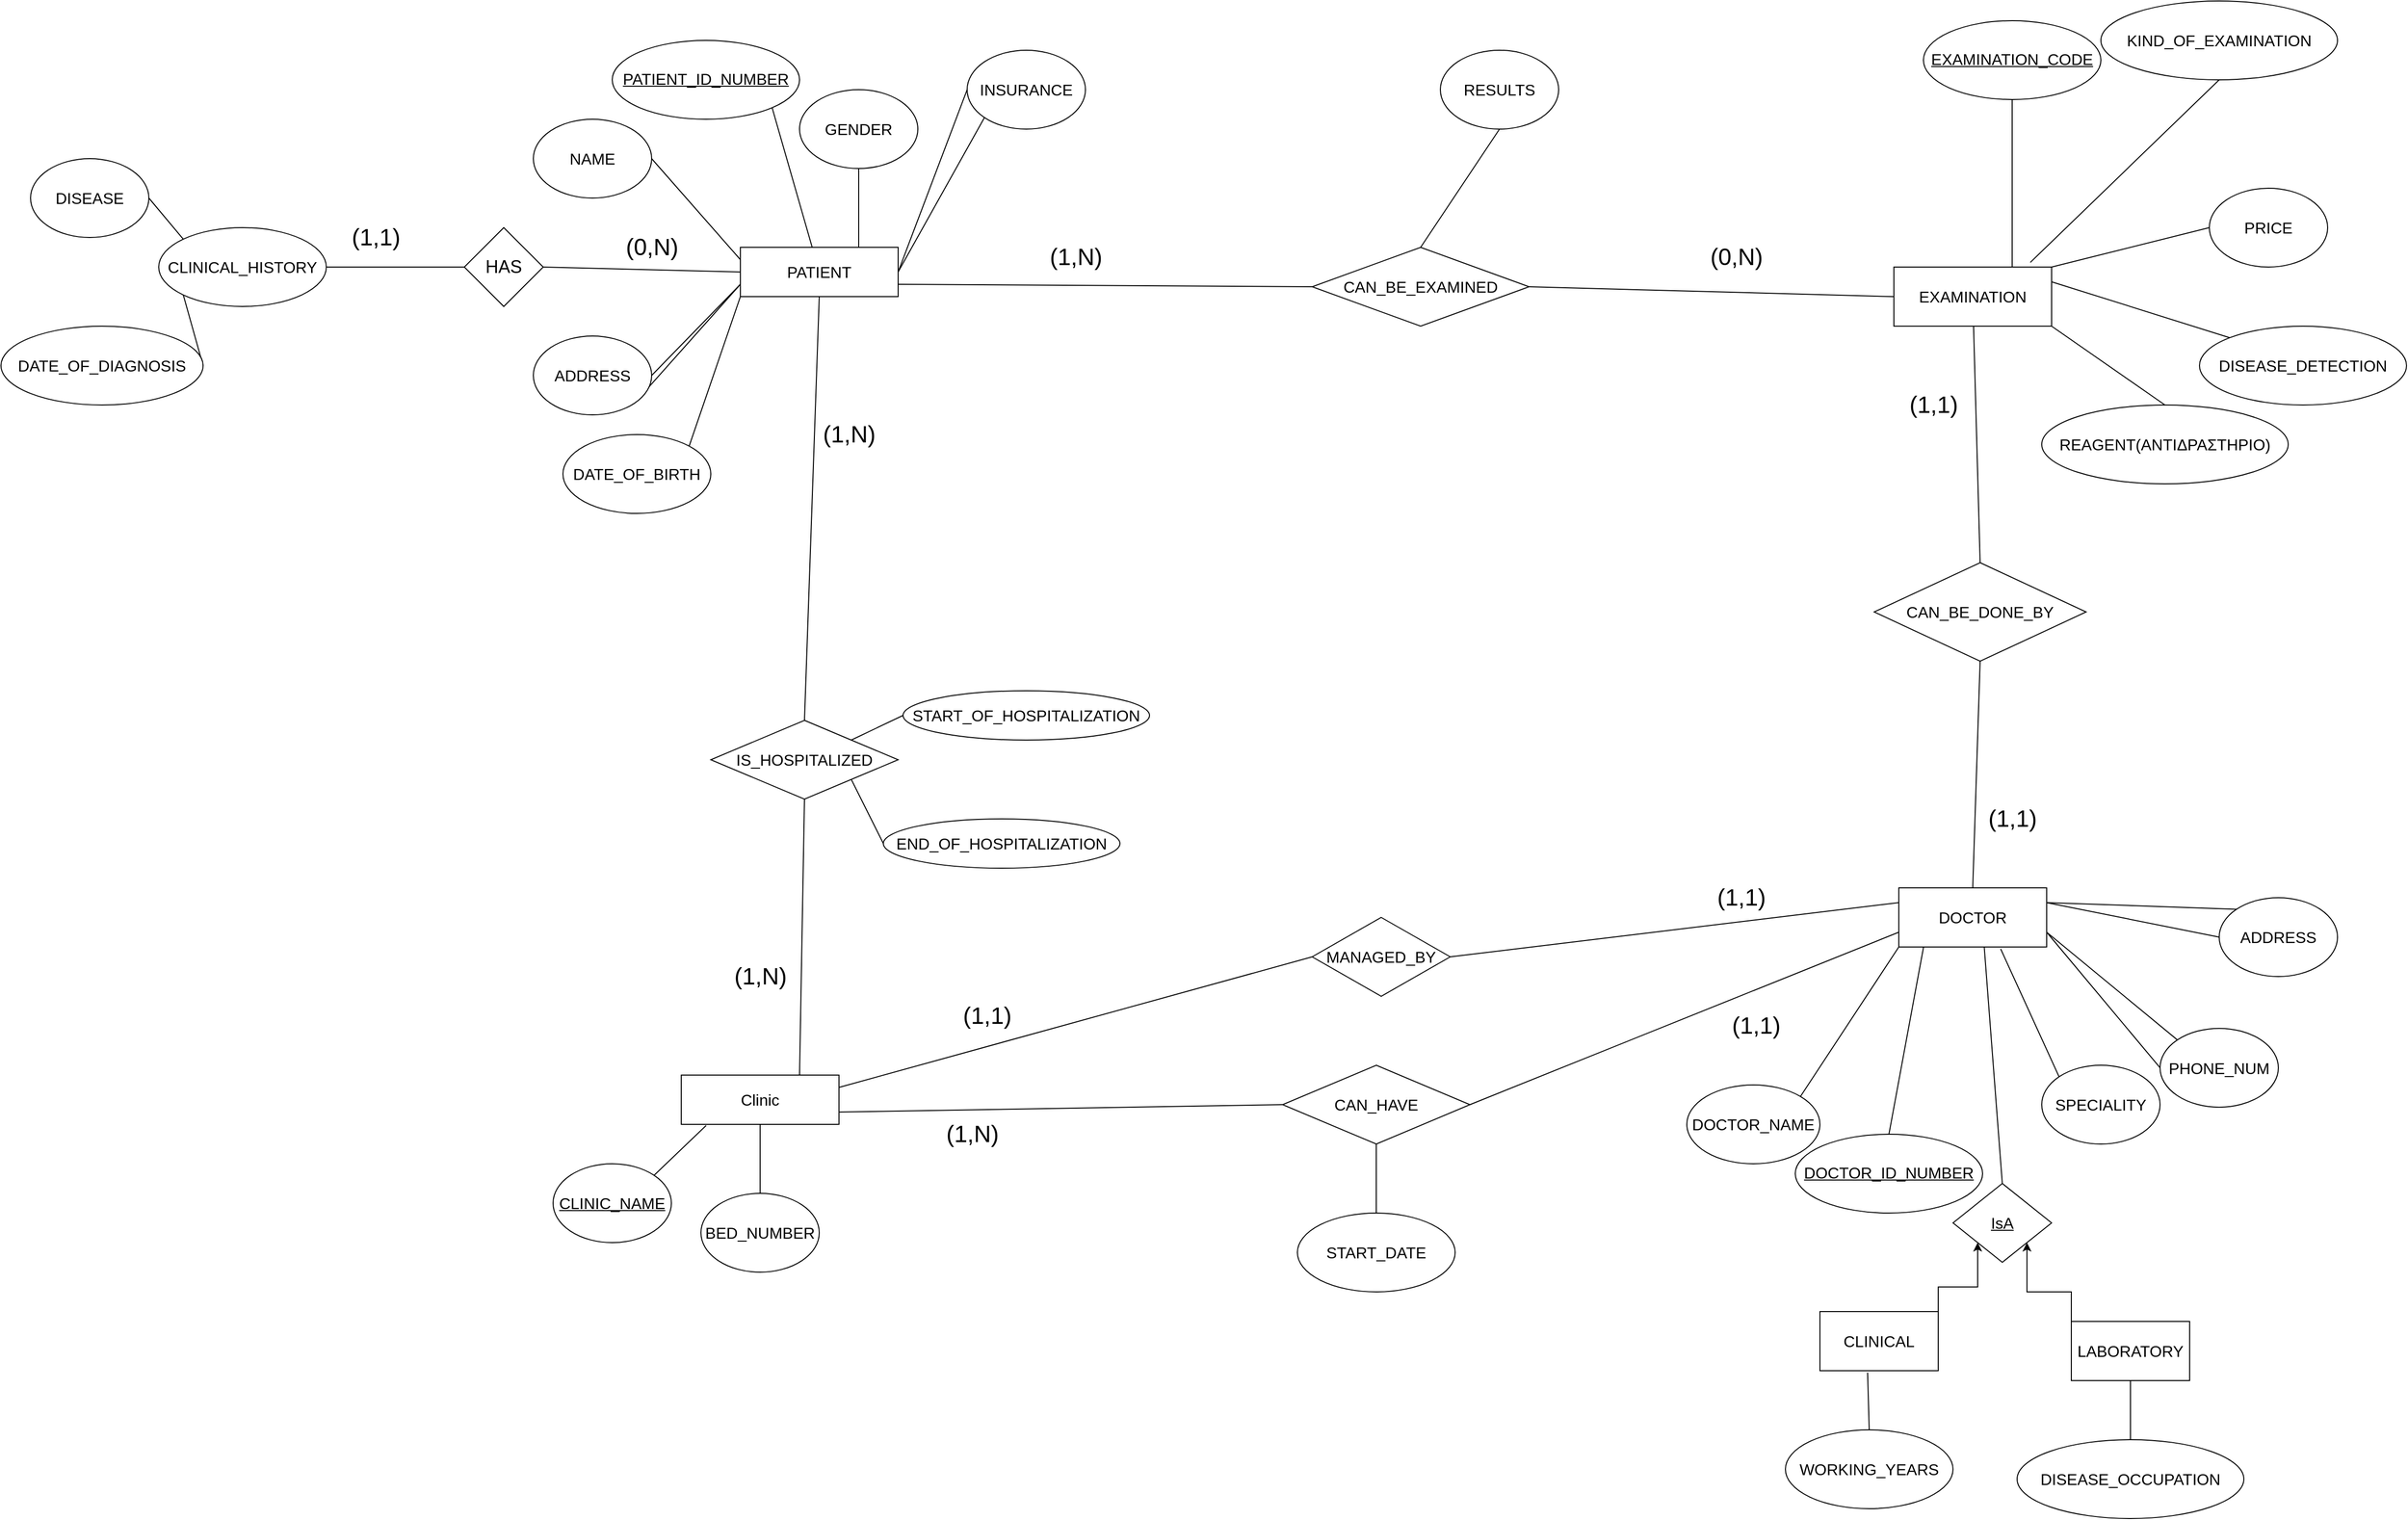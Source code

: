 <mxfile version="14.4.3" type="device"><diagram id="C5RBs43oDa-KdzZeNtuy" name="Page-1"><mxGraphModel dx="1014" dy="600" grid="1" gridSize="10" guides="1" tooltips="1" connect="1" arrows="1" fold="1" page="1" pageScale="1" pageWidth="3300" pageHeight="4681" background="none" math="0" shadow="0"><root><mxCell id="WIyWlLk6GJQsqaUBKTNV-0"/><mxCell id="WIyWlLk6GJQsqaUBKTNV-1" parent="WIyWlLk6GJQsqaUBKTNV-0"/><mxCell id="-wqK4l291JRu7qqA4wDY-316" value="&lt;font size=&quot;3&quot;&gt;PATIENT&lt;/font&gt;" style="rounded=0;whiteSpace=wrap;html=1;" parent="WIyWlLk6GJQsqaUBKTNV-1" vertex="1"><mxGeometry x="790" y="350" width="160" height="50" as="geometry"/></mxCell><mxCell id="-wqK4l291JRu7qqA4wDY-317" style="edgeStyle=orthogonalEdgeStyle;rounded=0;orthogonalLoop=1;jettySize=auto;html=1;exitX=0.5;exitY=1;exitDx=0;exitDy=0;" parent="WIyWlLk6GJQsqaUBKTNV-1" source="-wqK4l291JRu7qqA4wDY-316" target="-wqK4l291JRu7qqA4wDY-316" edge="1"><mxGeometry relative="1" as="geometry"/></mxCell><mxCell id="-wqK4l291JRu7qqA4wDY-332" style="rounded=0;orthogonalLoop=1;jettySize=auto;html=1;exitX=1;exitY=0.5;exitDx=0;exitDy=0;entryX=0;entryY=0.25;entryDx=0;entryDy=0;endArrow=none;endFill=0;" parent="WIyWlLk6GJQsqaUBKTNV-1" source="-wqK4l291JRu7qqA4wDY-318" target="-wqK4l291JRu7qqA4wDY-316" edge="1"><mxGeometry relative="1" as="geometry"/></mxCell><mxCell id="-wqK4l291JRu7qqA4wDY-318" value="&lt;font size=&quot;3&quot;&gt;NAME&lt;/font&gt;" style="ellipse;whiteSpace=wrap;html=1;" parent="WIyWlLk6GJQsqaUBKTNV-1" vertex="1"><mxGeometry x="580" y="220" width="120" height="80" as="geometry"/></mxCell><mxCell id="-wqK4l291JRu7qqA4wDY-331" style="rounded=0;orthogonalLoop=1;jettySize=auto;html=1;exitX=1;exitY=1;exitDx=0;exitDy=0;endArrow=none;endFill=0;" parent="WIyWlLk6GJQsqaUBKTNV-1" source="-wqK4l291JRu7qqA4wDY-319" target="-wqK4l291JRu7qqA4wDY-316" edge="1"><mxGeometry relative="1" as="geometry"/></mxCell><mxCell id="-wqK4l291JRu7qqA4wDY-319" value="&lt;p style=&quot;line-height: 110%&quot;&gt;&lt;u&gt;&lt;font size=&quot;3&quot;&gt;PATIENT_ID_NUMBER&lt;/font&gt;&lt;/u&gt;&lt;/p&gt;" style="ellipse;whiteSpace=wrap;html=1;" parent="WIyWlLk6GJQsqaUBKTNV-1" vertex="1"><mxGeometry x="660" y="140" width="190" height="80" as="geometry"/></mxCell><mxCell id="-wqK4l291JRu7qqA4wDY-333" style="rounded=0;orthogonalLoop=1;jettySize=auto;html=1;exitX=1;exitY=0.5;exitDx=0;exitDy=0;entryX=0;entryY=0.75;entryDx=0;entryDy=0;endArrow=none;endFill=0;" parent="WIyWlLk6GJQsqaUBKTNV-1" source="-wqK4l291JRu7qqA4wDY-320" target="-wqK4l291JRu7qqA4wDY-316" edge="1"><mxGeometry relative="1" as="geometry"/></mxCell><mxCell id="-wqK4l291JRu7qqA4wDY-346" style="rounded=0;orthogonalLoop=1;jettySize=auto;html=1;exitX=1;exitY=1;exitDx=0;exitDy=0;entryX=0;entryY=0.75;entryDx=0;entryDy=0;endArrow=none;endFill=0;" parent="WIyWlLk6GJQsqaUBKTNV-1" source="-wqK4l291JRu7qqA4wDY-320" target="-wqK4l291JRu7qqA4wDY-316" edge="1"><mxGeometry relative="1" as="geometry"/></mxCell><mxCell id="-wqK4l291JRu7qqA4wDY-320" value="&lt;font size=&quot;3&quot;&gt;ADDRESS&lt;/font&gt;" style="ellipse;whiteSpace=wrap;html=1;" parent="WIyWlLk6GJQsqaUBKTNV-1" vertex="1"><mxGeometry x="580" y="440" width="120" height="80" as="geometry"/></mxCell><mxCell id="-wqK4l291JRu7qqA4wDY-330" style="rounded=0;orthogonalLoop=1;jettySize=auto;html=1;exitX=0.5;exitY=1;exitDx=0;exitDy=0;entryX=0.75;entryY=0;entryDx=0;entryDy=0;endArrow=none;endFill=0;" parent="WIyWlLk6GJQsqaUBKTNV-1" source="-wqK4l291JRu7qqA4wDY-321" target="-wqK4l291JRu7qqA4wDY-316" edge="1"><mxGeometry relative="1" as="geometry"/></mxCell><mxCell id="-wqK4l291JRu7qqA4wDY-321" value="&lt;font size=&quot;3&quot;&gt;GENDER&lt;/font&gt;" style="ellipse;whiteSpace=wrap;html=1;" parent="WIyWlLk6GJQsqaUBKTNV-1" vertex="1"><mxGeometry x="850" y="190" width="120" height="80" as="geometry"/></mxCell><mxCell id="-wqK4l291JRu7qqA4wDY-334" style="rounded=0;orthogonalLoop=1;jettySize=auto;html=1;exitX=1;exitY=0;exitDx=0;exitDy=0;entryX=0;entryY=1;entryDx=0;entryDy=0;endArrow=none;endFill=0;" parent="WIyWlLk6GJQsqaUBKTNV-1" source="-wqK4l291JRu7qqA4wDY-322" target="-wqK4l291JRu7qqA4wDY-316" edge="1"><mxGeometry relative="1" as="geometry"/></mxCell><mxCell id="-wqK4l291JRu7qqA4wDY-322" value="&lt;font size=&quot;3&quot;&gt;DATE_OF_BIRTH&lt;/font&gt;" style="ellipse;whiteSpace=wrap;html=1;" parent="WIyWlLk6GJQsqaUBKTNV-1" vertex="1"><mxGeometry x="610" y="540" width="150" height="80" as="geometry"/></mxCell><mxCell id="-wqK4l291JRu7qqA4wDY-329" style="rounded=0;orthogonalLoop=1;jettySize=auto;html=1;exitX=0;exitY=1;exitDx=0;exitDy=0;entryX=1;entryY=0.5;entryDx=0;entryDy=0;endArrow=none;endFill=0;" parent="WIyWlLk6GJQsqaUBKTNV-1" source="-wqK4l291JRu7qqA4wDY-323" target="-wqK4l291JRu7qqA4wDY-316" edge="1"><mxGeometry relative="1" as="geometry"/></mxCell><mxCell id="-wqK4l291JRu7qqA4wDY-385" style="rounded=0;orthogonalLoop=1;jettySize=auto;html=1;exitX=0;exitY=0.5;exitDx=0;exitDy=0;entryX=1;entryY=0.5;entryDx=0;entryDy=0;endArrow=none;endFill=0;" parent="WIyWlLk6GJQsqaUBKTNV-1" source="-wqK4l291JRu7qqA4wDY-323" target="-wqK4l291JRu7qqA4wDY-316" edge="1"><mxGeometry relative="1" as="geometry"/></mxCell><mxCell id="-wqK4l291JRu7qqA4wDY-323" value="&lt;font size=&quot;3&quot;&gt;INSURANCE&lt;/font&gt;" style="ellipse;whiteSpace=wrap;html=1;" parent="WIyWlLk6GJQsqaUBKTNV-1" vertex="1"><mxGeometry x="1020" y="150" width="120" height="80" as="geometry"/></mxCell><mxCell id="-wqK4l291JRu7qqA4wDY-335" value="&lt;font size=&quot;3&quot;&gt;Clinic&lt;/font&gt;" style="rounded=0;whiteSpace=wrap;html=1;" parent="WIyWlLk6GJQsqaUBKTNV-1" vertex="1"><mxGeometry x="730" y="1190" width="160" height="50" as="geometry"/></mxCell><mxCell id="6cRmeLCLIhp-_Vx76_R4-8" style="rounded=0;orthogonalLoop=1;jettySize=auto;html=1;exitX=1;exitY=0;exitDx=0;exitDy=0;entryX=0.158;entryY=1.023;entryDx=0;entryDy=0;entryPerimeter=0;endArrow=none;endFill=0;" parent="WIyWlLk6GJQsqaUBKTNV-1" source="-wqK4l291JRu7qqA4wDY-336" target="-wqK4l291JRu7qqA4wDY-335" edge="1"><mxGeometry relative="1" as="geometry"/></mxCell><mxCell id="-wqK4l291JRu7qqA4wDY-336" value="&lt;font size=&quot;3&quot;&gt;&lt;u&gt;CLINIC_NAME&lt;/u&gt;&lt;/font&gt;" style="ellipse;whiteSpace=wrap;html=1;" parent="WIyWlLk6GJQsqaUBKTNV-1" vertex="1"><mxGeometry x="600" y="1280" width="120" height="80" as="geometry"/></mxCell><mxCell id="6cRmeLCLIhp-_Vx76_R4-9" style="rounded=0;orthogonalLoop=1;jettySize=auto;html=1;exitX=0.5;exitY=0;exitDx=0;exitDy=0;entryX=0.5;entryY=1;entryDx=0;entryDy=0;endArrow=none;endFill=0;" parent="WIyWlLk6GJQsqaUBKTNV-1" source="-wqK4l291JRu7qqA4wDY-337" target="-wqK4l291JRu7qqA4wDY-335" edge="1"><mxGeometry relative="1" as="geometry"/></mxCell><mxCell id="-wqK4l291JRu7qqA4wDY-337" value="&lt;font size=&quot;3&quot;&gt;BED_NUMBER&lt;/font&gt;" style="ellipse;whiteSpace=wrap;html=1;" parent="WIyWlLk6GJQsqaUBKTNV-1" vertex="1"><mxGeometry x="750" y="1310" width="120" height="80" as="geometry"/></mxCell><mxCell id="-wqK4l291JRu7qqA4wDY-340" value="&lt;font size=&quot;3&quot;&gt;ΕΧΑΜΙΝΑΤΙΟΝ&lt;/font&gt;" style="rounded=0;whiteSpace=wrap;html=1;" parent="WIyWlLk6GJQsqaUBKTNV-1" vertex="1"><mxGeometry x="1960" y="370" width="160" height="60" as="geometry"/></mxCell><mxCell id="-wqK4l291JRu7qqA4wDY-348" style="rounded=0;orthogonalLoop=1;jettySize=auto;html=1;exitX=0.5;exitY=1;exitDx=0;exitDy=0;entryX=0.865;entryY=-0.078;entryDx=0;entryDy=0;entryPerimeter=0;endArrow=none;endFill=0;" parent="WIyWlLk6GJQsqaUBKTNV-1" source="-wqK4l291JRu7qqA4wDY-341" target="-wqK4l291JRu7qqA4wDY-340" edge="1"><mxGeometry relative="1" as="geometry"/></mxCell><mxCell id="-wqK4l291JRu7qqA4wDY-341" value="&lt;font size=&quot;3&quot;&gt;KIND_OF_EXAMINATION&lt;/font&gt;" style="ellipse;whiteSpace=wrap;html=1;" parent="WIyWlLk6GJQsqaUBKTNV-1" vertex="1"><mxGeometry x="2170" y="100" width="240" height="80" as="geometry"/></mxCell><mxCell id="-wqK4l291JRu7qqA4wDY-349" style="rounded=0;orthogonalLoop=1;jettySize=auto;html=1;exitX=0;exitY=0.5;exitDx=0;exitDy=0;entryX=1;entryY=0;entryDx=0;entryDy=0;endArrow=none;endFill=0;" parent="WIyWlLk6GJQsqaUBKTNV-1" source="-wqK4l291JRu7qqA4wDY-342" target="-wqK4l291JRu7qqA4wDY-340" edge="1"><mxGeometry relative="1" as="geometry"/></mxCell><mxCell id="-wqK4l291JRu7qqA4wDY-342" value="&lt;font size=&quot;3&quot;&gt;PRICE&lt;/font&gt;" style="ellipse;whiteSpace=wrap;html=1;" parent="WIyWlLk6GJQsqaUBKTNV-1" vertex="1"><mxGeometry x="2280" y="290" width="120" height="80" as="geometry"/></mxCell><mxCell id="-wqK4l291JRu7qqA4wDY-351" style="rounded=0;orthogonalLoop=1;jettySize=auto;html=1;exitX=0.5;exitY=0;exitDx=0;exitDy=0;entryX=1;entryY=1;entryDx=0;entryDy=0;endArrow=none;endFill=0;" parent="WIyWlLk6GJQsqaUBKTNV-1" source="-wqK4l291JRu7qqA4wDY-343" target="-wqK4l291JRu7qqA4wDY-340" edge="1"><mxGeometry relative="1" as="geometry"/></mxCell><mxCell id="-wqK4l291JRu7qqA4wDY-343" value="&lt;font size=&quot;3&quot;&gt;REAGENT(ΑΝΤΙΔΡΑΣΤΗΡΙΟ)&lt;/font&gt;" style="ellipse;whiteSpace=wrap;html=1;" parent="WIyWlLk6GJQsqaUBKTNV-1" vertex="1"><mxGeometry x="2110" y="510" width="250" height="80" as="geometry"/></mxCell><mxCell id="-wqK4l291JRu7qqA4wDY-350" style="rounded=0;orthogonalLoop=1;jettySize=auto;html=1;exitX=0;exitY=0;exitDx=0;exitDy=0;entryX=1;entryY=0.25;entryDx=0;entryDy=0;endArrow=none;endFill=0;" parent="WIyWlLk6GJQsqaUBKTNV-1" source="-wqK4l291JRu7qqA4wDY-344" target="-wqK4l291JRu7qqA4wDY-340" edge="1"><mxGeometry relative="1" as="geometry"/></mxCell><mxCell id="-wqK4l291JRu7qqA4wDY-344" value="&lt;font size=&quot;3&quot;&gt;DISEASE_DETECTION&lt;/font&gt;" style="ellipse;whiteSpace=wrap;html=1;" parent="WIyWlLk6GJQsqaUBKTNV-1" vertex="1"><mxGeometry x="2270" y="430" width="210" height="80" as="geometry"/></mxCell><mxCell id="-wqK4l291JRu7qqA4wDY-347" style="rounded=0;orthogonalLoop=1;jettySize=auto;html=1;exitX=0.5;exitY=1;exitDx=0;exitDy=0;entryX=0.75;entryY=0;entryDx=0;entryDy=0;endArrow=none;endFill=0;" parent="WIyWlLk6GJQsqaUBKTNV-1" source="-wqK4l291JRu7qqA4wDY-345" target="-wqK4l291JRu7qqA4wDY-340" edge="1"><mxGeometry relative="1" as="geometry"/></mxCell><mxCell id="-wqK4l291JRu7qqA4wDY-345" value="&lt;p style=&quot;line-height: 110%&quot;&gt;&lt;font size=&quot;3&quot;&gt;&lt;u&gt;EXAMINATION_CODE&lt;/u&gt;&lt;/font&gt;&lt;/p&gt;" style="ellipse;whiteSpace=wrap;html=1;" parent="WIyWlLk6GJQsqaUBKTNV-1" vertex="1"><mxGeometry x="1990" y="120" width="180" height="80" as="geometry"/></mxCell><mxCell id="RkgJ0M-hAPAcCOVnZDUc-1" style="rounded=0;orthogonalLoop=1;jettySize=auto;html=1;exitX=1;exitY=0.5;exitDx=0;exitDy=0;entryX=0;entryY=0;entryDx=0;entryDy=0;endArrow=none;endFill=0;" parent="WIyWlLk6GJQsqaUBKTNV-1" source="-wqK4l291JRu7qqA4wDY-353" target="RkgJ0M-hAPAcCOVnZDUc-0" edge="1"><mxGeometry relative="1" as="geometry"/></mxCell><mxCell id="-wqK4l291JRu7qqA4wDY-353" value="&lt;font size=&quot;3&quot;&gt;DISEASE&lt;/font&gt;" style="ellipse;whiteSpace=wrap;html=1;" parent="WIyWlLk6GJQsqaUBKTNV-1" vertex="1"><mxGeometry x="70" y="260" width="120" height="80" as="geometry"/></mxCell><mxCell id="RkgJ0M-hAPAcCOVnZDUc-2" style="rounded=0;orthogonalLoop=1;jettySize=auto;html=1;exitX=1;exitY=0.5;exitDx=0;exitDy=0;entryX=0;entryY=1;entryDx=0;entryDy=0;endArrow=none;endFill=0;" parent="WIyWlLk6GJQsqaUBKTNV-1" source="-wqK4l291JRu7qqA4wDY-354" target="RkgJ0M-hAPAcCOVnZDUc-0" edge="1"><mxGeometry relative="1" as="geometry"/></mxCell><mxCell id="-wqK4l291JRu7qqA4wDY-354" value="&lt;font size=&quot;3&quot;&gt;DATE_OF_DIAGNOSIS&lt;/font&gt;" style="ellipse;whiteSpace=wrap;html=1;" parent="WIyWlLk6GJQsqaUBKTNV-1" vertex="1"><mxGeometry x="40" y="430" width="205" height="80" as="geometry"/></mxCell><mxCell id="-wqK4l291JRu7qqA4wDY-360" value="&lt;font size=&quot;3&quot;&gt;DOCTOR&lt;/font&gt;" style="rounded=0;whiteSpace=wrap;html=1;" parent="WIyWlLk6GJQsqaUBKTNV-1" vertex="1"><mxGeometry x="1965" y="1000" width="150" height="60" as="geometry"/></mxCell><mxCell id="-wqK4l291JRu7qqA4wDY-370" style="rounded=0;orthogonalLoop=1;jettySize=auto;html=1;exitX=0.5;exitY=0;exitDx=0;exitDy=0;entryX=0.578;entryY=1.006;entryDx=0;entryDy=0;entryPerimeter=0;endArrow=none;endFill=0;" parent="WIyWlLk6GJQsqaUBKTNV-1" source="-wqK4l291JRu7qqA4wDY-361" target="-wqK4l291JRu7qqA4wDY-360" edge="1"><mxGeometry relative="1" as="geometry"/></mxCell><mxCell id="-wqK4l291JRu7qqA4wDY-361" value="&lt;u&gt;&lt;font size=&quot;3&quot;&gt;IsA&lt;/font&gt;&lt;/u&gt;" style="rhombus;whiteSpace=wrap;html=1;" parent="WIyWlLk6GJQsqaUBKTNV-1" vertex="1"><mxGeometry x="2020" y="1300" width="100" height="80" as="geometry"/></mxCell><mxCell id="-wqK4l291JRu7qqA4wDY-364" style="edgeStyle=orthogonalEdgeStyle;rounded=0;orthogonalLoop=1;jettySize=auto;html=1;exitX=1;exitY=0;exitDx=0;exitDy=0;entryX=0;entryY=1;entryDx=0;entryDy=0;" parent="WIyWlLk6GJQsqaUBKTNV-1" source="-wqK4l291JRu7qqA4wDY-362" target="-wqK4l291JRu7qqA4wDY-361" edge="1"><mxGeometry relative="1" as="geometry"/></mxCell><mxCell id="-wqK4l291JRu7qqA4wDY-362" value="&lt;font size=&quot;3&quot;&gt;CLINICAL&lt;/font&gt;" style="rounded=0;whiteSpace=wrap;html=1;" parent="WIyWlLk6GJQsqaUBKTNV-1" vertex="1"><mxGeometry x="1885" y="1430" width="120" height="60" as="geometry"/></mxCell><mxCell id="-wqK4l291JRu7qqA4wDY-365" style="edgeStyle=orthogonalEdgeStyle;rounded=0;orthogonalLoop=1;jettySize=auto;html=1;exitX=0;exitY=0;exitDx=0;exitDy=0;entryX=1;entryY=1;entryDx=0;entryDy=0;" parent="WIyWlLk6GJQsqaUBKTNV-1" source="-wqK4l291JRu7qqA4wDY-363" target="-wqK4l291JRu7qqA4wDY-361" edge="1"><mxGeometry relative="1" as="geometry"/></mxCell><mxCell id="-wqK4l291JRu7qqA4wDY-363" value="&lt;font size=&quot;3&quot;&gt;LABORATORY&lt;/font&gt;" style="rounded=0;whiteSpace=wrap;html=1;" parent="WIyWlLk6GJQsqaUBKTNV-1" vertex="1"><mxGeometry x="2140" y="1440" width="120" height="60" as="geometry"/></mxCell><mxCell id="-wqK4l291JRu7qqA4wDY-368" style="rounded=0;orthogonalLoop=1;jettySize=auto;html=1;exitX=0.5;exitY=0;exitDx=0;exitDy=0;entryX=0.403;entryY=1.033;entryDx=0;entryDy=0;entryPerimeter=0;endArrow=none;endFill=0;" parent="WIyWlLk6GJQsqaUBKTNV-1" source="-wqK4l291JRu7qqA4wDY-366" target="-wqK4l291JRu7qqA4wDY-362" edge="1"><mxGeometry relative="1" as="geometry"/></mxCell><mxCell id="-wqK4l291JRu7qqA4wDY-366" value="&lt;font size=&quot;3&quot;&gt;WORKING_YEARS&lt;/font&gt;" style="ellipse;whiteSpace=wrap;html=1;" parent="WIyWlLk6GJQsqaUBKTNV-1" vertex="1"><mxGeometry x="1850" y="1550" width="170" height="80" as="geometry"/></mxCell><mxCell id="-wqK4l291JRu7qqA4wDY-369" style="rounded=0;orthogonalLoop=1;jettySize=auto;html=1;exitX=0.5;exitY=0;exitDx=0;exitDy=0;entryX=0.5;entryY=1;entryDx=0;entryDy=0;endArrow=none;endFill=0;" parent="WIyWlLk6GJQsqaUBKTNV-1" source="-wqK4l291JRu7qqA4wDY-367" target="-wqK4l291JRu7qqA4wDY-363" edge="1"><mxGeometry relative="1" as="geometry"/></mxCell><mxCell id="-wqK4l291JRu7qqA4wDY-367" value="&lt;font size=&quot;3&quot;&gt;DISEASE_OCCUPATION&lt;/font&gt;" style="ellipse;whiteSpace=wrap;html=1;" parent="WIyWlLk6GJQsqaUBKTNV-1" vertex="1"><mxGeometry x="2085" y="1560" width="230" height="80" as="geometry"/></mxCell><mxCell id="-wqK4l291JRu7qqA4wDY-381" style="rounded=0;orthogonalLoop=1;jettySize=auto;html=1;exitX=0;exitY=0;exitDx=0;exitDy=0;entryX=1;entryY=0.25;entryDx=0;entryDy=0;endArrow=none;endFill=0;" parent="WIyWlLk6GJQsqaUBKTNV-1" source="-wqK4l291JRu7qqA4wDY-371" target="-wqK4l291JRu7qqA4wDY-360" edge="1"><mxGeometry relative="1" as="geometry"/></mxCell><mxCell id="RkgJ0M-hAPAcCOVnZDUc-7" style="rounded=0;orthogonalLoop=1;jettySize=auto;html=1;exitX=0;exitY=0.5;exitDx=0;exitDy=0;entryX=1;entryY=0.25;entryDx=0;entryDy=0;endArrow=none;endFill=0;" parent="WIyWlLk6GJQsqaUBKTNV-1" source="-wqK4l291JRu7qqA4wDY-371" target="-wqK4l291JRu7qqA4wDY-360" edge="1"><mxGeometry relative="1" as="geometry"/></mxCell><mxCell id="-wqK4l291JRu7qqA4wDY-371" value="&lt;font size=&quot;3&quot;&gt;ADDRESS&lt;/font&gt;" style="ellipse;whiteSpace=wrap;html=1;" parent="WIyWlLk6GJQsqaUBKTNV-1" vertex="1"><mxGeometry x="2290" y="1010" width="120" height="80" as="geometry"/></mxCell><mxCell id="-wqK4l291JRu7qqA4wDY-379" style="rounded=0;orthogonalLoop=1;jettySize=auto;html=1;exitX=0;exitY=0.5;exitDx=0;exitDy=0;entryX=1;entryY=0.75;entryDx=0;entryDy=0;endArrow=none;endFill=0;" parent="WIyWlLk6GJQsqaUBKTNV-1" source="-wqK4l291JRu7qqA4wDY-372" target="-wqK4l291JRu7qqA4wDY-360" edge="1"><mxGeometry relative="1" as="geometry"/></mxCell><mxCell id="-wqK4l291JRu7qqA4wDY-380" style="rounded=0;orthogonalLoop=1;jettySize=auto;html=1;exitX=0;exitY=0;exitDx=0;exitDy=0;entryX=1;entryY=0.75;entryDx=0;entryDy=0;endArrow=none;endFill=0;" parent="WIyWlLk6GJQsqaUBKTNV-1" source="-wqK4l291JRu7qqA4wDY-372" target="-wqK4l291JRu7qqA4wDY-360" edge="1"><mxGeometry relative="1" as="geometry"/></mxCell><mxCell id="-wqK4l291JRu7qqA4wDY-372" value="&lt;font size=&quot;3&quot;&gt;PHONE_NUM&lt;/font&gt;" style="ellipse;whiteSpace=wrap;html=1;" parent="WIyWlLk6GJQsqaUBKTNV-1" vertex="1"><mxGeometry x="2230" y="1142.59" width="120" height="80" as="geometry"/></mxCell><mxCell id="-wqK4l291JRu7qqA4wDY-378" style="rounded=0;orthogonalLoop=1;jettySize=auto;html=1;exitX=0;exitY=0;exitDx=0;exitDy=0;entryX=0.689;entryY=1.033;entryDx=0;entryDy=0;entryPerimeter=0;endArrow=none;endFill=0;" parent="WIyWlLk6GJQsqaUBKTNV-1" source="-wqK4l291JRu7qqA4wDY-373" target="-wqK4l291JRu7qqA4wDY-360" edge="1"><mxGeometry relative="1" as="geometry"/></mxCell><mxCell id="-wqK4l291JRu7qqA4wDY-373" value="&lt;font size=&quot;3&quot;&gt;SPECIALITY&lt;/font&gt;" style="ellipse;whiteSpace=wrap;html=1;" parent="WIyWlLk6GJQsqaUBKTNV-1" vertex="1"><mxGeometry x="2110" y="1180.0" width="120" height="80" as="geometry"/></mxCell><mxCell id="-wqK4l291JRu7qqA4wDY-377" style="rounded=0;orthogonalLoop=1;jettySize=auto;html=1;exitX=0.5;exitY=0;exitDx=0;exitDy=0;entryX=0.167;entryY=1.006;entryDx=0;entryDy=0;entryPerimeter=0;endArrow=none;endFill=0;" parent="WIyWlLk6GJQsqaUBKTNV-1" source="-wqK4l291JRu7qqA4wDY-374" target="-wqK4l291JRu7qqA4wDY-360" edge="1"><mxGeometry relative="1" as="geometry"/></mxCell><mxCell id="-wqK4l291JRu7qqA4wDY-374" value="&lt;p style=&quot;line-height: 80%&quot;&gt;&lt;font size=&quot;3&quot;&gt;&lt;u&gt;DOCTOR_ID_NUMBER&lt;/u&gt;&lt;/font&gt;&lt;/p&gt;" style="ellipse;whiteSpace=wrap;html=1;strokeWidth=1;" parent="WIyWlLk6GJQsqaUBKTNV-1" vertex="1"><mxGeometry x="1860" y="1250" width="190" height="80" as="geometry"/></mxCell><mxCell id="-wqK4l291JRu7qqA4wDY-376" style="rounded=0;orthogonalLoop=1;jettySize=auto;html=1;exitX=1;exitY=0;exitDx=0;exitDy=0;entryX=0;entryY=1;entryDx=0;entryDy=0;endArrow=none;endFill=0;" parent="WIyWlLk6GJQsqaUBKTNV-1" source="-wqK4l291JRu7qqA4wDY-375" target="-wqK4l291JRu7qqA4wDY-360" edge="1"><mxGeometry relative="1" as="geometry"/></mxCell><mxCell id="-wqK4l291JRu7qqA4wDY-375" value="&lt;font size=&quot;3&quot;&gt;DOCTOR_NAME&lt;/font&gt;" style="ellipse;whiteSpace=wrap;html=1;" parent="WIyWlLk6GJQsqaUBKTNV-1" vertex="1"><mxGeometry x="1750" y="1200" width="135" height="80" as="geometry"/></mxCell><mxCell id="-wqK4l291JRu7qqA4wDY-386" value="&lt;font size=&quot;3&quot;&gt;CAN_BE_EXAMINED&lt;/font&gt;" style="rhombus;whiteSpace=wrap;html=1;strokeWidth=1;" parent="WIyWlLk6GJQsqaUBKTNV-1" vertex="1"><mxGeometry x="1370" y="350" width="220" height="80" as="geometry"/></mxCell><mxCell id="-wqK4l291JRu7qqA4wDY-387" value="" style="endArrow=none;html=1;entryX=0;entryY=0.5;entryDx=0;entryDy=0;exitX=1;exitY=0.5;exitDx=0;exitDy=0;" parent="WIyWlLk6GJQsqaUBKTNV-1" source="-wqK4l291JRu7qqA4wDY-386" target="-wqK4l291JRu7qqA4wDY-340" edge="1"><mxGeometry width="50" height="50" relative="1" as="geometry"><mxPoint x="1720" y="415" as="sourcePoint"/><mxPoint x="1770" y="365" as="targetPoint"/></mxGeometry></mxCell><mxCell id="-wqK4l291JRu7qqA4wDY-388" value="" style="endArrow=none;html=1;entryX=0;entryY=0.5;entryDx=0;entryDy=0;exitX=1;exitY=0.75;exitDx=0;exitDy=0;" parent="WIyWlLk6GJQsqaUBKTNV-1" source="-wqK4l291JRu7qqA4wDY-316" target="-wqK4l291JRu7qqA4wDY-386" edge="1"><mxGeometry width="50" height="50" relative="1" as="geometry"><mxPoint x="1130" y="400" as="sourcePoint"/><mxPoint x="1180" y="350" as="targetPoint"/></mxGeometry></mxCell><mxCell id="-wqK4l291JRu7qqA4wDY-400" value="&lt;font size=&quot;3&quot;&gt;CAN_BE_DONE_BY&lt;/font&gt;" style="rhombus;whiteSpace=wrap;html=1;strokeWidth=1;direction=east;" parent="WIyWlLk6GJQsqaUBKTNV-1" vertex="1"><mxGeometry x="1940" y="670" width="215" height="100" as="geometry"/></mxCell><mxCell id="-wqK4l291JRu7qqA4wDY-402" value="" style="endArrow=none;html=1;entryX=0.5;entryY=1;entryDx=0;entryDy=0;exitX=0.5;exitY=0;exitDx=0;exitDy=0;" parent="WIyWlLk6GJQsqaUBKTNV-1" source="-wqK4l291JRu7qqA4wDY-360" target="-wqK4l291JRu7qqA4wDY-400" edge="1"><mxGeometry width="50" height="50" relative="1" as="geometry"><mxPoint x="2195" y="1340" as="sourcePoint"/><mxPoint x="2245" y="1290" as="targetPoint"/></mxGeometry></mxCell><mxCell id="-wqK4l291JRu7qqA4wDY-403" value="" style="endArrow=none;html=1;exitX=0.5;exitY=0;exitDx=0;exitDy=0;" parent="WIyWlLk6GJQsqaUBKTNV-1" source="-wqK4l291JRu7qqA4wDY-400" target="-wqK4l291JRu7qqA4wDY-340" edge="1"><mxGeometry width="50" height="50" relative="1" as="geometry"><mxPoint x="2200" y="810" as="sourcePoint"/><mxPoint x="1940" y="610" as="targetPoint"/></mxGeometry></mxCell><mxCell id="-wqK4l291JRu7qqA4wDY-406" value="&lt;font size=&quot;3&quot;&gt;CAN_HAVE&lt;/font&gt;" style="rhombus;whiteSpace=wrap;html=1;strokeWidth=1;" parent="WIyWlLk6GJQsqaUBKTNV-1" vertex="1"><mxGeometry x="1340" y="1180" width="190" height="80" as="geometry"/></mxCell><mxCell id="-wqK4l291JRu7qqA4wDY-407" value="" style="endArrow=none;html=1;exitX=1;exitY=0.5;exitDx=0;exitDy=0;entryX=0;entryY=0.75;entryDx=0;entryDy=0;" parent="WIyWlLk6GJQsqaUBKTNV-1" source="-wqK4l291JRu7qqA4wDY-406" target="-wqK4l291JRu7qqA4wDY-360" edge="1"><mxGeometry width="50" height="50" relative="1" as="geometry"><mxPoint x="1620" y="1730" as="sourcePoint"/><mxPoint x="1670" y="1680" as="targetPoint"/></mxGeometry></mxCell><mxCell id="-wqK4l291JRu7qqA4wDY-408" value="" style="endArrow=none;html=1;exitX=1;exitY=0.75;exitDx=0;exitDy=0;entryX=0;entryY=0.5;entryDx=0;entryDy=0;" parent="WIyWlLk6GJQsqaUBKTNV-1" source="-wqK4l291JRu7qqA4wDY-335" target="-wqK4l291JRu7qqA4wDY-406" edge="1"><mxGeometry width="50" height="50" relative="1" as="geometry"><mxPoint x="1140" y="1900" as="sourcePoint"/><mxPoint x="1190" y="1850" as="targetPoint"/></mxGeometry></mxCell><mxCell id="-wqK4l291JRu7qqA4wDY-410" style="rounded=0;orthogonalLoop=1;jettySize=auto;html=1;exitX=0.5;exitY=0;exitDx=0;exitDy=0;entryX=0.5;entryY=1;entryDx=0;entryDy=0;endArrow=none;endFill=0;" parent="WIyWlLk6GJQsqaUBKTNV-1" source="-wqK4l291JRu7qqA4wDY-409" target="-wqK4l291JRu7qqA4wDY-406" edge="1"><mxGeometry relative="1" as="geometry"/></mxCell><mxCell id="-wqK4l291JRu7qqA4wDY-409" value="&lt;font size=&quot;3&quot;&gt;START_DATE&lt;/font&gt;" style="ellipse;whiteSpace=wrap;html=1;strokeWidth=1;" parent="WIyWlLk6GJQsqaUBKTNV-1" vertex="1"><mxGeometry x="1355" y="1330" width="160" height="80" as="geometry"/></mxCell><mxCell id="6cRmeLCLIhp-_Vx76_R4-2" value="&lt;font size=&quot;3&quot;&gt;MANAGED_BY&lt;/font&gt;" style="rhombus;whiteSpace=wrap;html=1;" parent="WIyWlLk6GJQsqaUBKTNV-1" vertex="1"><mxGeometry x="1370" y="1030" width="140" height="80" as="geometry"/></mxCell><mxCell id="6cRmeLCLIhp-_Vx76_R4-3" value="" style="endArrow=none;html=1;entryX=0;entryY=0.5;entryDx=0;entryDy=0;exitX=1;exitY=0.25;exitDx=0;exitDy=0;" parent="WIyWlLk6GJQsqaUBKTNV-1" source="-wqK4l291JRu7qqA4wDY-335" target="6cRmeLCLIhp-_Vx76_R4-2" edge="1"><mxGeometry width="50" height="50" relative="1" as="geometry"><mxPoint x="980" y="1470" as="sourcePoint"/><mxPoint x="1030" y="1420" as="targetPoint"/></mxGeometry></mxCell><mxCell id="6cRmeLCLIhp-_Vx76_R4-4" value="" style="endArrow=none;html=1;exitX=1;exitY=0.5;exitDx=0;exitDy=0;entryX=0;entryY=0.25;entryDx=0;entryDy=0;" parent="WIyWlLk6GJQsqaUBKTNV-1" source="6cRmeLCLIhp-_Vx76_R4-2" target="-wqK4l291JRu7qqA4wDY-360" edge="1"><mxGeometry width="50" height="50" relative="1" as="geometry"><mxPoint x="1660" y="1620" as="sourcePoint"/><mxPoint x="1710" y="1570" as="targetPoint"/></mxGeometry></mxCell><mxCell id="6cRmeLCLIhp-_Vx76_R4-12" value="&lt;font size=&quot;3&quot;&gt;IS_HOSPITALIZED&lt;/font&gt;" style="rhombus;whiteSpace=wrap;html=1;" parent="WIyWlLk6GJQsqaUBKTNV-1" vertex="1"><mxGeometry x="760" y="830" width="190" height="80" as="geometry"/></mxCell><mxCell id="6cRmeLCLIhp-_Vx76_R4-13" value="" style="endArrow=none;html=1;exitX=0.75;exitY=0;exitDx=0;exitDy=0;entryX=0.5;entryY=1;entryDx=0;entryDy=0;" parent="WIyWlLk6GJQsqaUBKTNV-1" source="-wqK4l291JRu7qqA4wDY-335" target="6cRmeLCLIhp-_Vx76_R4-12" edge="1"><mxGeometry width="50" height="50" relative="1" as="geometry"><mxPoint x="1080" y="1350" as="sourcePoint"/><mxPoint x="1130" y="1300" as="targetPoint"/></mxGeometry></mxCell><mxCell id="6cRmeLCLIhp-_Vx76_R4-15" value="" style="endArrow=none;html=1;exitX=0.5;exitY=0;exitDx=0;exitDy=0;" parent="WIyWlLk6GJQsqaUBKTNV-1" source="6cRmeLCLIhp-_Vx76_R4-12" edge="1"><mxGeometry width="50" height="50" relative="1" as="geometry"><mxPoint x="1080" y="950" as="sourcePoint"/><mxPoint x="870" y="400" as="targetPoint"/></mxGeometry></mxCell><mxCell id="6cRmeLCLIhp-_Vx76_R4-22" style="rounded=0;orthogonalLoop=1;jettySize=auto;html=1;exitX=0;exitY=0.5;exitDx=0;exitDy=0;entryX=1;entryY=0;entryDx=0;entryDy=0;endArrow=none;endFill=0;" parent="WIyWlLk6GJQsqaUBKTNV-1" source="6cRmeLCLIhp-_Vx76_R4-18" target="6cRmeLCLIhp-_Vx76_R4-12" edge="1"><mxGeometry relative="1" as="geometry"/></mxCell><mxCell id="6cRmeLCLIhp-_Vx76_R4-18" value="&lt;font size=&quot;3&quot;&gt;START_OF_HOSPITALIZATION&lt;/font&gt;" style="ellipse;whiteSpace=wrap;html=1;" parent="WIyWlLk6GJQsqaUBKTNV-1" vertex="1"><mxGeometry x="955" y="800" width="250" height="50" as="geometry"/></mxCell><mxCell id="6cRmeLCLIhp-_Vx76_R4-21" style="rounded=0;orthogonalLoop=1;jettySize=auto;html=1;exitX=0;exitY=0.5;exitDx=0;exitDy=0;entryX=1;entryY=1;entryDx=0;entryDy=0;endArrow=none;endFill=0;" parent="WIyWlLk6GJQsqaUBKTNV-1" source="6cRmeLCLIhp-_Vx76_R4-20" target="6cRmeLCLIhp-_Vx76_R4-12" edge="1"><mxGeometry relative="1" as="geometry"/></mxCell><mxCell id="6cRmeLCLIhp-_Vx76_R4-20" value="&lt;font size=&quot;3&quot;&gt;END_OF_HOSPITALIZATION&lt;/font&gt;" style="ellipse;whiteSpace=wrap;html=1;" parent="WIyWlLk6GJQsqaUBKTNV-1" vertex="1"><mxGeometry x="935" y="930" width="240" height="50" as="geometry"/></mxCell><mxCell id="H7EJhtRvrPxefxiiIelM-1" style="rounded=0;orthogonalLoop=1;jettySize=auto;html=1;exitX=0.5;exitY=1;exitDx=0;exitDy=0;entryX=0.5;entryY=0;entryDx=0;entryDy=0;endArrow=none;endFill=0;" parent="WIyWlLk6GJQsqaUBKTNV-1" source="H7EJhtRvrPxefxiiIelM-0" target="-wqK4l291JRu7qqA4wDY-386" edge="1"><mxGeometry relative="1" as="geometry"/></mxCell><mxCell id="H7EJhtRvrPxefxiiIelM-0" value="&lt;font size=&quot;3&quot;&gt;RESULTS&lt;/font&gt;" style="ellipse;whiteSpace=wrap;html=1;" parent="WIyWlLk6GJQsqaUBKTNV-1" vertex="1"><mxGeometry x="1500" y="150" width="120" height="80" as="geometry"/></mxCell><mxCell id="RkgJ0M-hAPAcCOVnZDUc-0" value="&lt;font size=&quot;3&quot;&gt;CLINICAL_HISTORY&lt;/font&gt;" style="ellipse;whiteSpace=wrap;html=1;" parent="WIyWlLk6GJQsqaUBKTNV-1" vertex="1"><mxGeometry x="200" y="330" width="170" height="80" as="geometry"/></mxCell><mxCell id="C-aSy1aUIXvFBy72ffEx-0" value="&lt;font style=&quot;font-size: 24px&quot;&gt;(1,N)&lt;/font&gt;" style="text;html=1;align=center;verticalAlign=middle;resizable=0;points=[];autosize=1;" vertex="1" parent="WIyWlLk6GJQsqaUBKTNV-1"><mxGeometry x="990" y="1240" width="70" height="20" as="geometry"/></mxCell><mxCell id="C-aSy1aUIXvFBy72ffEx-1" value="&lt;font style=&quot;font-size: 24px&quot;&gt;(1,1)&lt;/font&gt;" style="text;html=1;align=center;verticalAlign=middle;resizable=0;points=[];autosize=1;" vertex="1" parent="WIyWlLk6GJQsqaUBKTNV-1"><mxGeometry x="1790" y="1130" width="60" height="20" as="geometry"/></mxCell><mxCell id="C-aSy1aUIXvFBy72ffEx-2" value="&lt;font style=&quot;font-size: 24px&quot;&gt;(1,1)&lt;/font&gt;" style="text;html=1;align=center;verticalAlign=middle;resizable=0;points=[];autosize=1;" vertex="1" parent="WIyWlLk6GJQsqaUBKTNV-1"><mxGeometry x="1775" y="1000" width="60" height="20" as="geometry"/></mxCell><mxCell id="C-aSy1aUIXvFBy72ffEx-3" value="&lt;font style=&quot;font-size: 24px&quot;&gt;(1,1)&lt;/font&gt;" style="text;html=1;align=center;verticalAlign=middle;resizable=0;points=[];autosize=1;" vertex="1" parent="WIyWlLk6GJQsqaUBKTNV-1"><mxGeometry x="1010" y="1120" width="60" height="20" as="geometry"/></mxCell><mxCell id="C-aSy1aUIXvFBy72ffEx-4" value="&lt;font style=&quot;font-size: 24px&quot;&gt;(1,N)&lt;/font&gt;" style="text;html=1;align=center;verticalAlign=middle;resizable=0;points=[];autosize=1;" vertex="1" parent="WIyWlLk6GJQsqaUBKTNV-1"><mxGeometry x="775" y="1080" width="70" height="20" as="geometry"/></mxCell><mxCell id="C-aSy1aUIXvFBy72ffEx-5" value="&lt;font style=&quot;font-size: 24px&quot;&gt;(1,N)&lt;/font&gt;" style="text;html=1;align=center;verticalAlign=middle;resizable=0;points=[];autosize=1;" vertex="1" parent="WIyWlLk6GJQsqaUBKTNV-1"><mxGeometry x="865" y="530" width="70" height="20" as="geometry"/></mxCell><mxCell id="C-aSy1aUIXvFBy72ffEx-6" value="&lt;font style=&quot;font-size: 24px&quot;&gt;(1,N)&lt;/font&gt;" style="text;html=1;align=center;verticalAlign=middle;resizable=0;points=[];autosize=1;" vertex="1" parent="WIyWlLk6GJQsqaUBKTNV-1"><mxGeometry x="1095" y="350" width="70" height="20" as="geometry"/></mxCell><mxCell id="C-aSy1aUIXvFBy72ffEx-7" value="&lt;font style=&quot;font-size: 24px&quot;&gt;(0,N)&lt;/font&gt;" style="text;html=1;align=center;verticalAlign=middle;resizable=0;points=[];autosize=1;" vertex="1" parent="WIyWlLk6GJQsqaUBKTNV-1"><mxGeometry x="1765" y="350" width="70" height="20" as="geometry"/></mxCell><mxCell id="C-aSy1aUIXvFBy72ffEx-8" value="&lt;font style=&quot;font-size: 24px&quot;&gt;(1,1)&lt;/font&gt;" style="text;html=1;align=center;verticalAlign=middle;resizable=0;points=[];autosize=1;" vertex="1" parent="WIyWlLk6GJQsqaUBKTNV-1"><mxGeometry x="1970" y="500" width="60" height="20" as="geometry"/></mxCell><mxCell id="C-aSy1aUIXvFBy72ffEx-9" value="&lt;font style=&quot;font-size: 24px&quot;&gt;(1,1)&lt;/font&gt;" style="text;html=1;align=center;verticalAlign=middle;resizable=0;points=[];autosize=1;" vertex="1" parent="WIyWlLk6GJQsqaUBKTNV-1"><mxGeometry x="2050" y="920" width="60" height="20" as="geometry"/></mxCell><mxCell id="C-aSy1aUIXvFBy72ffEx-11" style="edgeStyle=none;rounded=0;orthogonalLoop=1;jettySize=auto;html=1;exitX=1;exitY=0.5;exitDx=0;exitDy=0;entryX=0;entryY=0.5;entryDx=0;entryDy=0;endArrow=none;endFill=0;" edge="1" parent="WIyWlLk6GJQsqaUBKTNV-1" source="C-aSy1aUIXvFBy72ffEx-10" target="-wqK4l291JRu7qqA4wDY-316"><mxGeometry relative="1" as="geometry"/></mxCell><mxCell id="C-aSy1aUIXvFBy72ffEx-12" style="edgeStyle=none;rounded=0;orthogonalLoop=1;jettySize=auto;html=1;exitX=0;exitY=0.5;exitDx=0;exitDy=0;entryX=1;entryY=0.5;entryDx=0;entryDy=0;endArrow=none;endFill=0;" edge="1" parent="WIyWlLk6GJQsqaUBKTNV-1" source="C-aSy1aUIXvFBy72ffEx-10" target="RkgJ0M-hAPAcCOVnZDUc-0"><mxGeometry relative="1" as="geometry"/></mxCell><mxCell id="C-aSy1aUIXvFBy72ffEx-10" value="&lt;font style=&quot;font-size: 18px&quot;&gt;HAS&lt;/font&gt;" style="rhombus;whiteSpace=wrap;html=1;" vertex="1" parent="WIyWlLk6GJQsqaUBKTNV-1"><mxGeometry x="510" y="330" width="80" height="80" as="geometry"/></mxCell><mxCell id="C-aSy1aUIXvFBy72ffEx-13" value="&lt;font style=&quot;font-size: 24px&quot;&gt;(0,N)&lt;/font&gt;" style="text;html=1;align=center;verticalAlign=middle;resizable=0;points=[];autosize=1;" vertex="1" parent="WIyWlLk6GJQsqaUBKTNV-1"><mxGeometry x="665" y="340" width="70" height="20" as="geometry"/></mxCell><mxCell id="C-aSy1aUIXvFBy72ffEx-14" value="&lt;font style=&quot;font-size: 24px&quot;&gt;(1,1)&lt;/font&gt;" style="text;html=1;align=center;verticalAlign=middle;resizable=0;points=[];autosize=1;" vertex="1" parent="WIyWlLk6GJQsqaUBKTNV-1"><mxGeometry x="390" y="330" width="60" height="20" as="geometry"/></mxCell></root></mxGraphModel></diagram></mxfile>